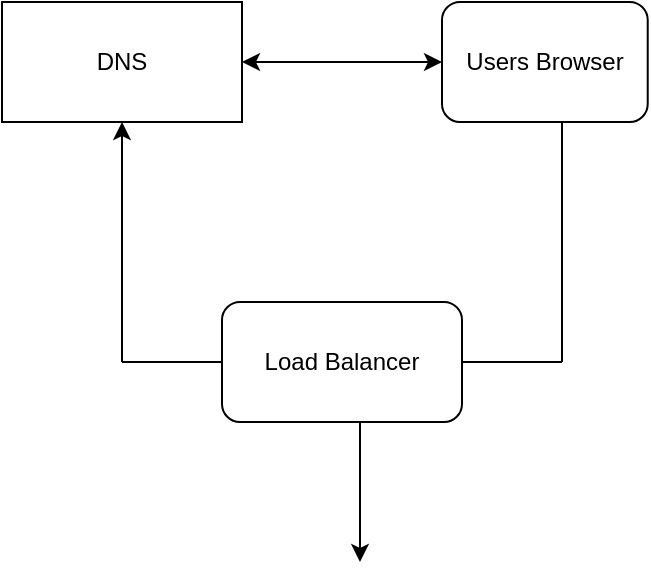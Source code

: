 <mxfile>
    <diagram id="InoXQAWsqv_eayqjS51r" name="Page-1">
        <mxGraphModel dx="832" dy="568" grid="1" gridSize="10" guides="1" tooltips="1" connect="1" arrows="1" fold="1" page="1" pageScale="1" pageWidth="850" pageHeight="1100" math="0" shadow="0">
            <root>
                <mxCell id="0"/>
                <mxCell id="1" parent="0"/>
                <mxCell id="2" value="Users Browser" style="rounded=1;whiteSpace=wrap;html=1;align=center;" parent="1" vertex="1">
                    <mxGeometry x="550" y="60" width="102.86" height="60" as="geometry"/>
                </mxCell>
                <mxCell id="3" value="" style="endArrow=classic;startArrow=classic;html=1;" parent="1" edge="1">
                    <mxGeometry width="50" height="50" relative="1" as="geometry">
                        <mxPoint x="450" y="90" as="sourcePoint"/>
                        <mxPoint x="550" y="90" as="targetPoint"/>
                    </mxGeometry>
                </mxCell>
                <mxCell id="4" value="DNS" style="rounded=0;whiteSpace=wrap;html=1;" parent="1" vertex="1">
                    <mxGeometry x="330" y="60" width="120" height="60" as="geometry"/>
                </mxCell>
                <mxCell id="9" style="edgeStyle=none;html=1;" parent="1" edge="1">
                    <mxGeometry relative="1" as="geometry">
                        <mxPoint x="509" y="340" as="targetPoint"/>
                        <mxPoint x="509" y="270" as="sourcePoint"/>
                    </mxGeometry>
                </mxCell>
                <mxCell id="7" value="" style="endArrow=classic;html=1;" parent="1" edge="1">
                    <mxGeometry width="50" height="50" relative="1" as="geometry">
                        <mxPoint x="390" y="240" as="sourcePoint"/>
                        <mxPoint x="390" y="120" as="targetPoint"/>
                    </mxGeometry>
                </mxCell>
                <mxCell id="11" value="" style="endArrow=none;html=1;" parent="1" edge="1">
                    <mxGeometry width="50" height="50" relative="1" as="geometry">
                        <mxPoint x="610" y="240" as="sourcePoint"/>
                        <mxPoint x="610" y="120" as="targetPoint"/>
                    </mxGeometry>
                </mxCell>
                <mxCell id="13" value="" style="endArrow=none;html=1;exitX=1;exitY=0.5;exitDx=0;exitDy=0;" parent="1" edge="1">
                    <mxGeometry width="50" height="50" relative="1" as="geometry">
                        <mxPoint x="540" y="240" as="sourcePoint"/>
                        <mxPoint x="610" y="240" as="targetPoint"/>
                    </mxGeometry>
                </mxCell>
                <mxCell id="14" value="" style="endArrow=none;html=1;entryX=0;entryY=0.5;entryDx=0;entryDy=0;" parent="1" edge="1">
                    <mxGeometry width="50" height="50" relative="1" as="geometry">
                        <mxPoint x="390" y="240" as="sourcePoint"/>
                        <mxPoint x="460" y="240" as="targetPoint"/>
                    </mxGeometry>
                </mxCell>
                <mxCell id="15" value="Load Balancer" style="rounded=1;whiteSpace=wrap;html=1;" parent="1" vertex="1">
                    <mxGeometry x="440" y="210" width="120" height="60" as="geometry"/>
                </mxCell>
            </root>
        </mxGraphModel>
    </diagram>
</mxfile>